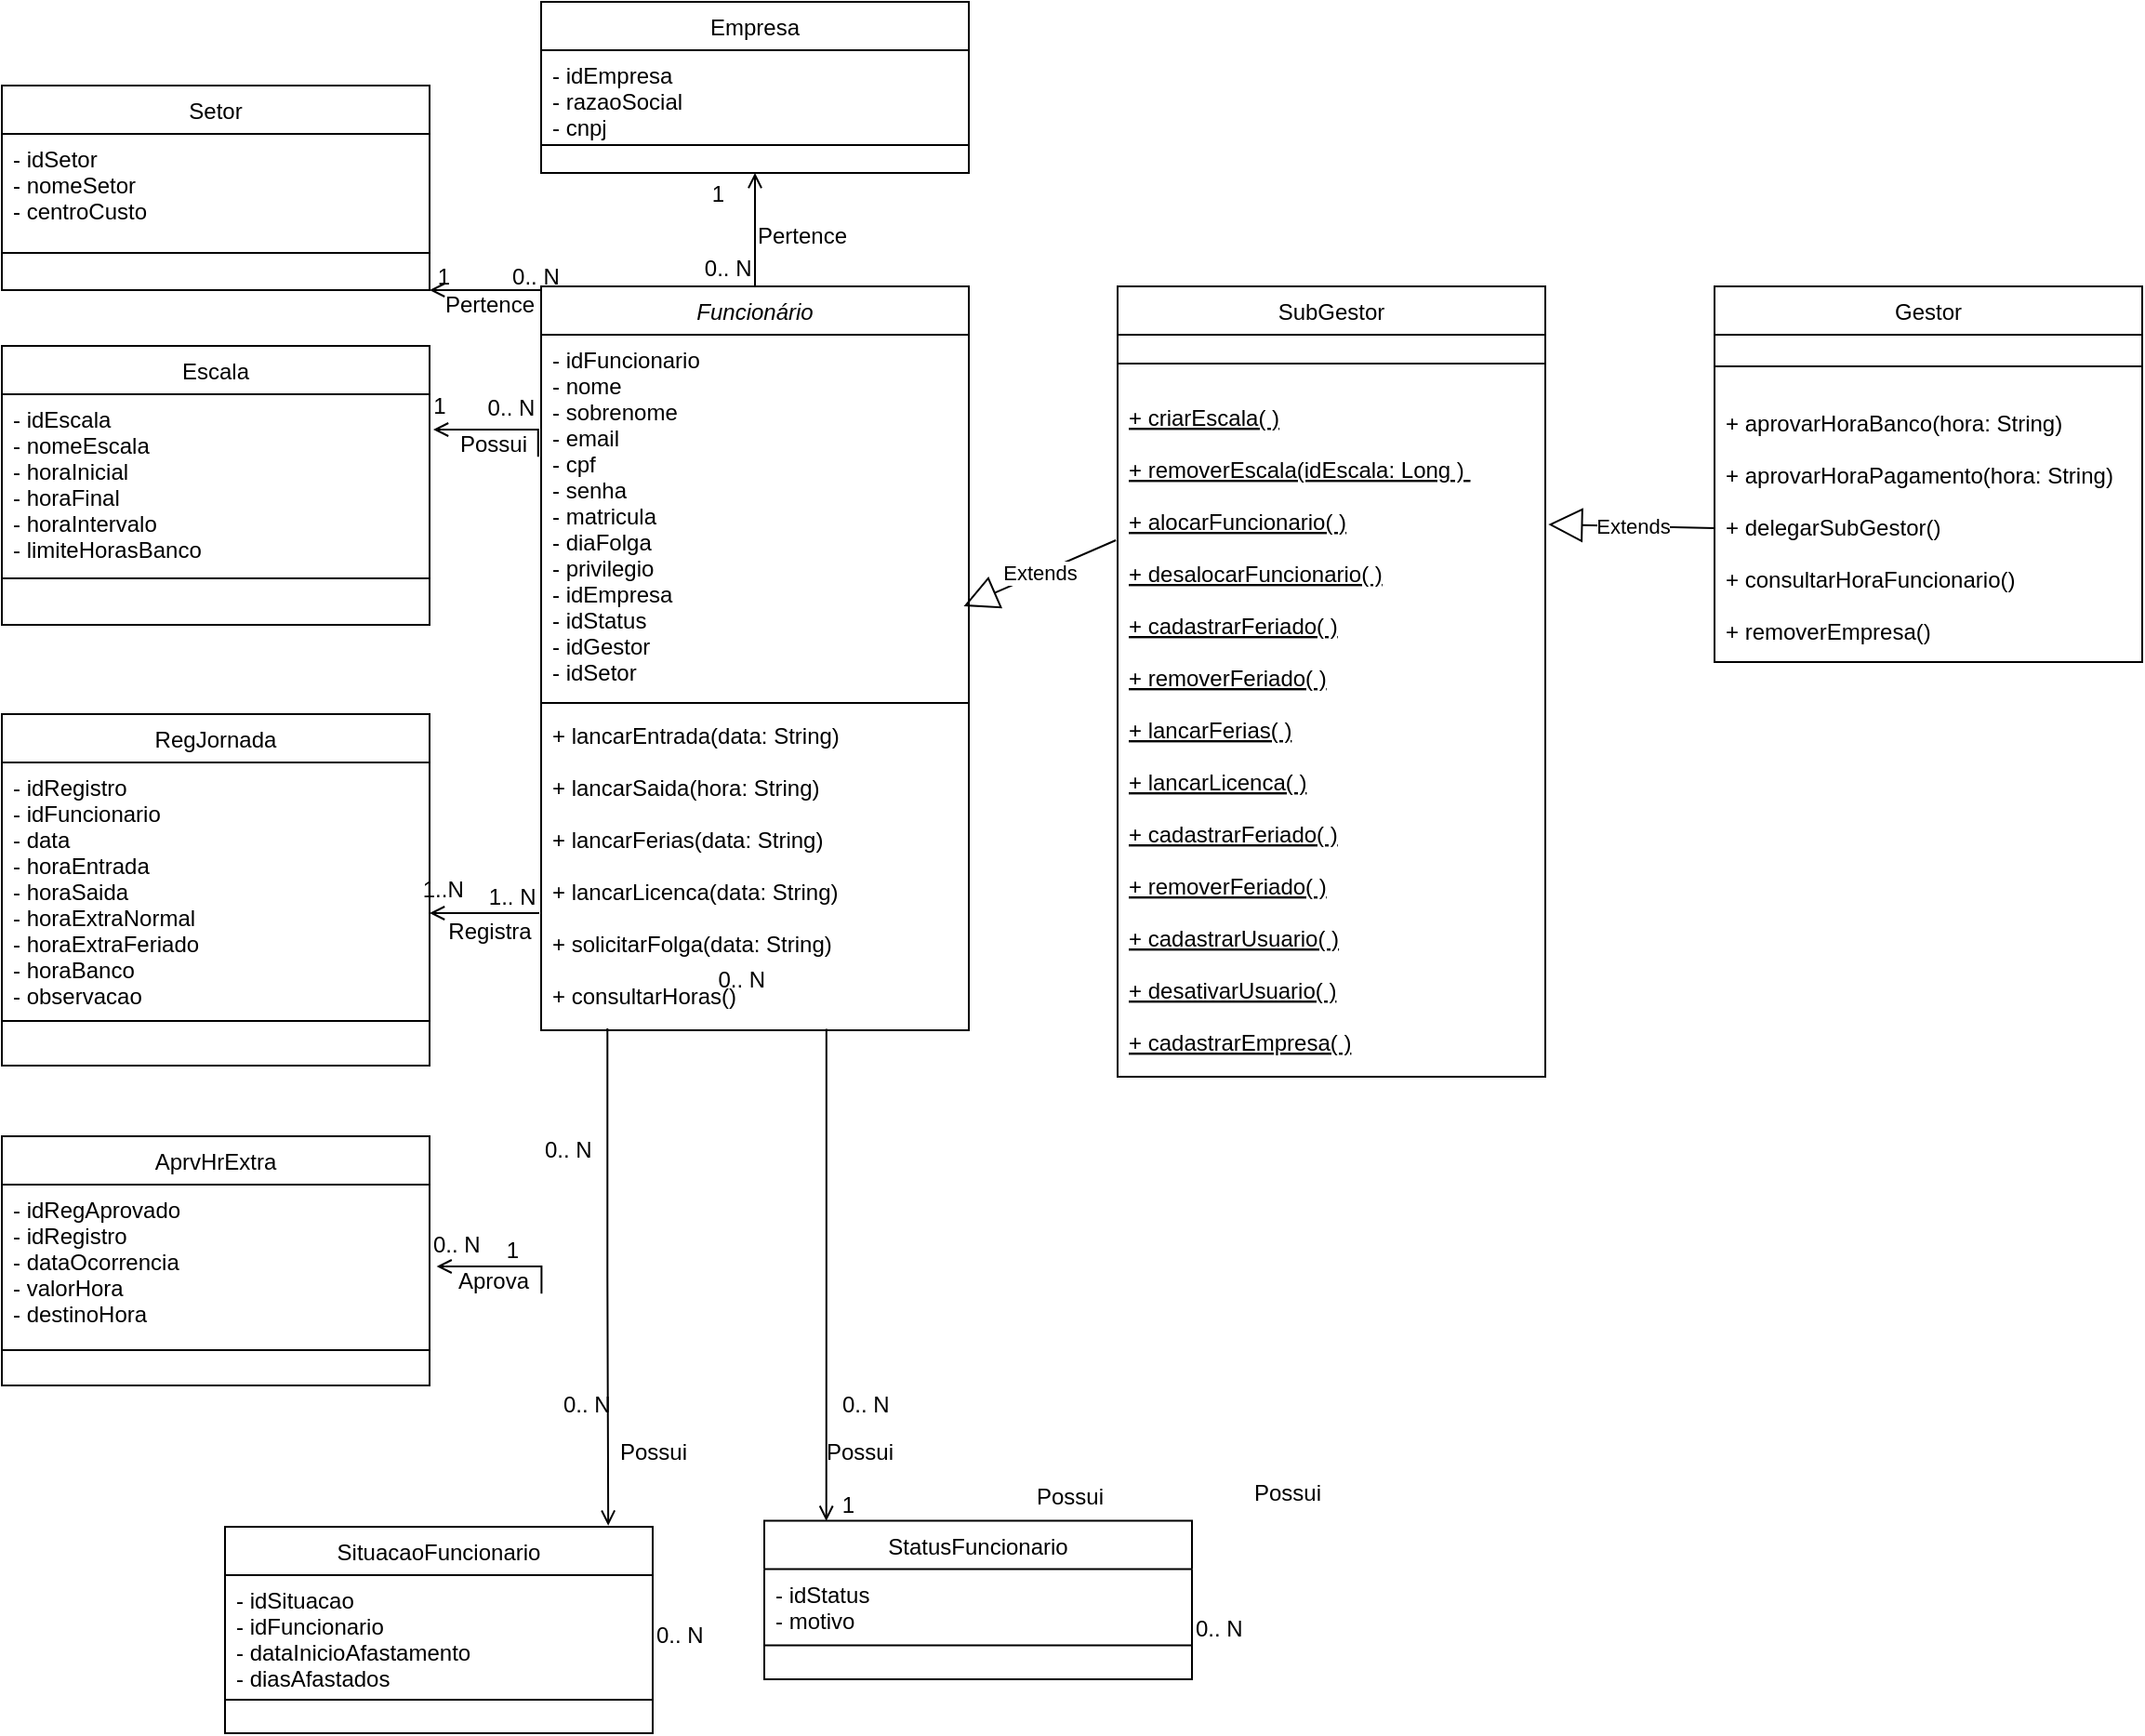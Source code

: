 <mxfile version="13.7.8" type="github">
  <diagram id="C5RBs43oDa-KdzZeNtuy" name="Page-1">
    <mxGraphModel dx="981" dy="548" grid="0" gridSize="10" guides="1" tooltips="1" connect="1" arrows="1" fold="1" page="0" pageScale="1" pageWidth="827" pageHeight="1169" math="0" shadow="0">
      <root>
        <mxCell id="WIyWlLk6GJQsqaUBKTNV-0" />
        <mxCell id="WIyWlLk6GJQsqaUBKTNV-1" parent="WIyWlLk6GJQsqaUBKTNV-0" />
        <mxCell id="zkfFHV4jXpPFQw0GAbJ--26" value="" style="endArrow=open;shadow=0;strokeWidth=1;rounded=0;endFill=1;edgeStyle=elbowEdgeStyle;elbow=vertical;entryX=0.5;entryY=1;entryDx=0;entryDy=0;exitX=0.5;exitY=0;exitDx=0;exitDy=0;" parent="WIyWlLk6GJQsqaUBKTNV-1" source="zkfFHV4jXpPFQw0GAbJ--0" target="zkfFHV4jXpPFQw0GAbJ--17" edge="1">
          <mxGeometry x="0.5" y="41" relative="1" as="geometry">
            <mxPoint x="495" y="210" as="sourcePoint" />
            <mxPoint x="344" y="266" as="targetPoint" />
            <mxPoint x="-40" y="32" as="offset" />
            <Array as="points">
              <mxPoint x="495" y="190" />
              <mxPoint x="394" y="266" />
              <mxPoint x="424" y="183" />
            </Array>
          </mxGeometry>
        </mxCell>
        <mxCell id="zkfFHV4jXpPFQw0GAbJ--27" value="0.. N" style="resizable=0;align=left;verticalAlign=bottom;labelBackgroundColor=none;fontSize=12;" parent="zkfFHV4jXpPFQw0GAbJ--26" connectable="0" vertex="1">
          <mxGeometry x="-1" relative="1" as="geometry">
            <mxPoint x="-29.08" y="-1.03" as="offset" />
          </mxGeometry>
        </mxCell>
        <mxCell id="zkfFHV4jXpPFQw0GAbJ--28" value="1" style="resizable=0;align=right;verticalAlign=bottom;labelBackgroundColor=none;fontSize=12;" parent="zkfFHV4jXpPFQw0GAbJ--26" connectable="0" vertex="1">
          <mxGeometry x="1" relative="1" as="geometry">
            <mxPoint x="-15.0" y="19.86" as="offset" />
          </mxGeometry>
        </mxCell>
        <mxCell id="zkfFHV4jXpPFQw0GAbJ--29" value="Pertence&lt;br&gt;" style="text;html=1;resizable=0;points=[];;align=center;verticalAlign=middle;labelBackgroundColor=none;rounded=0;shadow=0;strokeWidth=1;fontSize=12;" parent="zkfFHV4jXpPFQw0GAbJ--26" vertex="1" connectable="0">
          <mxGeometry x="0.5" y="49" relative="1" as="geometry">
            <mxPoint x="74" y="19" as="offset" />
          </mxGeometry>
        </mxCell>
        <mxCell id="zkfFHV4jXpPFQw0GAbJ--0" value="Funcionário" style="swimlane;fontStyle=2;align=center;verticalAlign=top;childLayout=stackLayout;horizontal=1;startSize=26;horizontalStack=0;resizeParent=1;resizeLast=0;collapsible=1;marginBottom=0;rounded=0;shadow=0;strokeWidth=1;" parent="WIyWlLk6GJQsqaUBKTNV-1" vertex="1">
          <mxGeometry x="380" y="213" width="230" height="400" as="geometry">
            <mxRectangle x="230" y="140" width="160" height="26" as="alternateBounds" />
          </mxGeometry>
        </mxCell>
        <mxCell id="2-5WKOr7f_3vayHZ0w4X-16" value="- idFuncionario&#xa;- nome&#xa;- sobrenome&#xa;- email&#xa;- cpf&#xa;- senha&#xa;- matricula&#xa;- diaFolga&#xa;- privilegio&#xa;- idEmpresa&#xa;- idStatus&#xa;- idGestor&#xa;- idSetor&#xa;" style="text;align=left;verticalAlign=top;spacingLeft=4;spacingRight=4;overflow=hidden;rotatable=0;points=[[0,0.5],[1,0.5]];portConstraint=eastwest;" parent="zkfFHV4jXpPFQw0GAbJ--0" vertex="1">
          <mxGeometry y="26" width="230" height="194" as="geometry" />
        </mxCell>
        <mxCell id="zkfFHV4jXpPFQw0GAbJ--4" value="" style="line;html=1;strokeWidth=1;align=left;verticalAlign=middle;spacingTop=-1;spacingLeft=3;spacingRight=3;rotatable=0;labelPosition=right;points=[];portConstraint=eastwest;" parent="zkfFHV4jXpPFQw0GAbJ--0" vertex="1">
          <mxGeometry y="220" width="230" height="8" as="geometry" />
        </mxCell>
        <mxCell id="YddT41KF9alLqwYgBNXJ-0" value="+ lancarEntrada(data: String)&#xa;&#xa;+ lancarSaida(hora: String)&#xa;&#xa;+ lancarFerias(data: String)&#xa;&#xa;+ lancarLicenca(data: String)&#xa;&#xa;+ solicitarFolga(data: String)&#xa;&#xa;+ consultarHoras()" style="text;align=left;verticalAlign=top;spacingLeft=4;spacingRight=4;overflow=hidden;rotatable=0;points=[[0,0.5],[1,0.5]];portConstraint=eastwest;fontStyle=0" parent="zkfFHV4jXpPFQw0GAbJ--0" vertex="1">
          <mxGeometry y="228" width="230" height="172" as="geometry" />
        </mxCell>
        <mxCell id="YddT41KF9alLqwYgBNXJ-9" value="0.. N" style="resizable=0;align=left;verticalAlign=bottom;labelBackgroundColor=none;fontSize=12;rotation=0;" parent="WIyWlLk6GJQsqaUBKTNV-1" connectable="0" vertex="1">
          <mxGeometry x="290" y="319.996" as="geometry">
            <mxPoint x="72.526" y="-103.619" as="offset" />
          </mxGeometry>
        </mxCell>
        <mxCell id="YddT41KF9alLqwYgBNXJ-10" value="1" style="resizable=0;align=right;verticalAlign=bottom;labelBackgroundColor=none;fontSize=12;rotation=0;" parent="WIyWlLk6GJQsqaUBKTNV-1" connectable="0" vertex="1">
          <mxGeometry x="290.004" y="260" as="geometry">
            <mxPoint x="42.49" y="-43.595" as="offset" />
          </mxGeometry>
        </mxCell>
        <mxCell id="zkfFHV4jXpPFQw0GAbJ--17" value="Empresa" style="swimlane;fontStyle=0;align=center;verticalAlign=top;childLayout=stackLayout;horizontal=1;startSize=26;horizontalStack=0;resizeParent=1;resizeLast=0;collapsible=1;marginBottom=0;rounded=0;shadow=0;strokeWidth=1;" parent="WIyWlLk6GJQsqaUBKTNV-1" vertex="1">
          <mxGeometry x="380" y="60" width="230" height="92" as="geometry">
            <mxRectangle x="550" y="140" width="160" height="26" as="alternateBounds" />
          </mxGeometry>
        </mxCell>
        <mxCell id="zkfFHV4jXpPFQw0GAbJ--18" value="- idEmpresa&#xa;- razaoSocial&#xa;- cnpj" style="text;align=left;verticalAlign=top;spacingLeft=4;spacingRight=4;overflow=hidden;rotatable=0;points=[[0,0.5],[1,0.5]];portConstraint=eastwest;" parent="zkfFHV4jXpPFQw0GAbJ--17" vertex="1">
          <mxGeometry y="26" width="230" height="46" as="geometry" />
        </mxCell>
        <mxCell id="zkfFHV4jXpPFQw0GAbJ--23" value="" style="line;html=1;strokeWidth=1;align=left;verticalAlign=middle;spacingTop=-1;spacingLeft=3;spacingRight=3;rotatable=0;labelPosition=right;points=[];portConstraint=eastwest;" parent="zkfFHV4jXpPFQw0GAbJ--17" vertex="1">
          <mxGeometry y="72" width="230" height="10" as="geometry" />
        </mxCell>
        <mxCell id="YddT41KF9alLqwYgBNXJ-11" value="Setor" style="swimlane;fontStyle=0;align=center;verticalAlign=top;childLayout=stackLayout;horizontal=1;startSize=26;horizontalStack=0;resizeParent=1;resizeLast=0;collapsible=1;marginBottom=0;rounded=0;shadow=0;strokeWidth=1;" parent="WIyWlLk6GJQsqaUBKTNV-1" vertex="1">
          <mxGeometry x="90" y="105" width="230" height="110" as="geometry">
            <mxRectangle x="550" y="140" width="160" height="26" as="alternateBounds" />
          </mxGeometry>
        </mxCell>
        <mxCell id="YddT41KF9alLqwYgBNXJ-12" value="- idSetor&#xa;- nomeSetor&#xa;- centroCusto" style="text;align=left;verticalAlign=top;spacingLeft=4;spacingRight=4;overflow=hidden;rotatable=0;points=[[0,0.5],[1,0.5]];portConstraint=eastwest;" parent="YddT41KF9alLqwYgBNXJ-11" vertex="1">
          <mxGeometry y="26" width="230" height="54" as="geometry" />
        </mxCell>
        <mxCell id="YddT41KF9alLqwYgBNXJ-13" value="" style="line;html=1;strokeWidth=1;align=left;verticalAlign=middle;spacingTop=-1;spacingLeft=3;spacingRight=3;rotatable=0;labelPosition=right;points=[];portConstraint=eastwest;" parent="YddT41KF9alLqwYgBNXJ-11" vertex="1">
          <mxGeometry y="80" width="230" height="20" as="geometry" />
        </mxCell>
        <mxCell id="2-5WKOr7f_3vayHZ0w4X-1" value="Escala" style="swimlane;fontStyle=0;align=center;verticalAlign=top;childLayout=stackLayout;horizontal=1;startSize=26;horizontalStack=0;resizeParent=1;resizeLast=0;collapsible=1;marginBottom=0;rounded=0;shadow=0;strokeWidth=1;" parent="WIyWlLk6GJQsqaUBKTNV-1" vertex="1">
          <mxGeometry x="90" y="245" width="230" height="150" as="geometry">
            <mxRectangle x="550" y="140" width="160" height="26" as="alternateBounds" />
          </mxGeometry>
        </mxCell>
        <mxCell id="2-5WKOr7f_3vayHZ0w4X-2" value="- idEscala&#xa;- nomeEscala&#xa;- horaInicial&#xa;- horaFinal&#xa;- horaIntervalo&#xa;- limiteHorasBanco" style="text;align=left;verticalAlign=top;spacingLeft=4;spacingRight=4;overflow=hidden;rotatable=0;points=[[0,0.5],[1,0.5]];portConstraint=eastwest;" parent="2-5WKOr7f_3vayHZ0w4X-1" vertex="1">
          <mxGeometry y="26" width="230" height="94" as="geometry" />
        </mxCell>
        <mxCell id="2-5WKOr7f_3vayHZ0w4X-3" value="" style="line;html=1;strokeWidth=1;align=left;verticalAlign=middle;spacingTop=-1;spacingLeft=3;spacingRight=3;rotatable=0;labelPosition=right;points=[];portConstraint=eastwest;" parent="2-5WKOr7f_3vayHZ0w4X-1" vertex="1">
          <mxGeometry y="120" width="230" height="10" as="geometry" />
        </mxCell>
        <mxCell id="2-5WKOr7f_3vayHZ0w4X-20" value="Pertence&lt;br&gt;" style="text;html=1;resizable=0;points=[];;align=center;verticalAlign=middle;labelBackgroundColor=none;rounded=0;shadow=0;strokeWidth=1;fontSize=12;" parent="WIyWlLk6GJQsqaUBKTNV-1" vertex="1" connectable="0">
          <mxGeometry x="352" y="223" as="geometry" />
        </mxCell>
        <mxCell id="2-5WKOr7f_3vayHZ0w4X-21" value="Possui&lt;br&gt;" style="text;html=1;resizable=0;points=[];;align=center;verticalAlign=middle;labelBackgroundColor=none;rounded=0;shadow=0;strokeWidth=1;fontSize=12;" parent="WIyWlLk6GJQsqaUBKTNV-1" vertex="1" connectable="0">
          <mxGeometry x="352" y="260" as="geometry">
            <mxPoint x="2" y="38" as="offset" />
          </mxGeometry>
        </mxCell>
        <mxCell id="2-5WKOr7f_3vayHZ0w4X-22" value="" style="endArrow=open;shadow=0;strokeWidth=1;rounded=0;endFill=1;edgeStyle=elbowEdgeStyle;elbow=vertical;exitX=-0.007;exitY=0.338;exitDx=0;exitDy=0;exitPerimeter=0;" parent="WIyWlLk6GJQsqaUBKTNV-1" source="2-5WKOr7f_3vayHZ0w4X-16" edge="1">
          <mxGeometry x="0.5" y="41" relative="1" as="geometry">
            <mxPoint x="350" y="283.0" as="sourcePoint" />
            <mxPoint x="322" y="290" as="targetPoint" />
            <mxPoint x="-40" y="32" as="offset" />
            <Array as="points">
              <mxPoint x="350" y="290" />
              <mxPoint x="249" y="336" />
              <mxPoint x="279" y="253" />
            </Array>
          </mxGeometry>
        </mxCell>
        <mxCell id="2-5WKOr7f_3vayHZ0w4X-23" value="0.. N" style="resizable=0;align=left;verticalAlign=bottom;labelBackgroundColor=none;fontSize=12;" parent="2-5WKOr7f_3vayHZ0w4X-22" connectable="0" vertex="1">
          <mxGeometry x="-1" relative="1" as="geometry">
            <mxPoint x="-29.08" y="-17.8" as="offset" />
          </mxGeometry>
        </mxCell>
        <mxCell id="2-5WKOr7f_3vayHZ0w4X-24" value="1" style="resizable=0;align=right;verticalAlign=bottom;labelBackgroundColor=none;fontSize=12;" parent="2-5WKOr7f_3vayHZ0w4X-22" connectable="0" vertex="1">
          <mxGeometry x="1" relative="1" as="geometry">
            <mxPoint x="8.39" y="-3.81" as="offset" />
          </mxGeometry>
        </mxCell>
        <mxCell id="2-5WKOr7f_3vayHZ0w4X-26" value="" style="endArrow=open;shadow=0;strokeWidth=1;rounded=0;endFill=1;edgeStyle=elbowEdgeStyle;elbow=vertical;entryX=1;entryY=1;entryDx=0;entryDy=0;exitX=0;exitY=0;exitDx=0;exitDy=0;" parent="WIyWlLk6GJQsqaUBKTNV-1" source="zkfFHV4jXpPFQw0GAbJ--0" target="YddT41KF9alLqwYgBNXJ-11" edge="1">
          <mxGeometry x="0.5" y="41" relative="1" as="geometry">
            <mxPoint x="370" y="203.0" as="sourcePoint" />
            <mxPoint x="370" y="160" as="targetPoint" />
            <mxPoint x="-40" y="32" as="offset" />
            <Array as="points">
              <mxPoint x="350" y="215" />
              <mxPoint x="269" y="256" />
              <mxPoint x="299" y="173" />
            </Array>
          </mxGeometry>
        </mxCell>
        <mxCell id="2-5WKOr7f_3vayHZ0w4X-34" value="Extends" style="endArrow=block;endSize=16;endFill=0;html=1;entryX=0.988;entryY=0;entryDx=0;entryDy=0;entryPerimeter=0;exitX=-0.004;exitY=0.216;exitDx=0;exitDy=0;exitPerimeter=0;" parent="WIyWlLk6GJQsqaUBKTNV-1" source="YddT41KF9alLqwYgBNXJ-1" edge="1">
          <mxGeometry width="160" relative="1" as="geometry">
            <mxPoint x="683" y="385" as="sourcePoint" />
            <mxPoint x="607.24" y="385" as="targetPoint" />
          </mxGeometry>
        </mxCell>
        <mxCell id="2-5WKOr7f_3vayHZ0w4X-35" value="Extends" style="endArrow=block;endSize=16;endFill=0;html=1;entryX=1.007;entryY=0.193;entryDx=0;entryDy=0;entryPerimeter=0;exitX=0;exitY=0.5;exitDx=0;exitDy=0;" parent="WIyWlLk6GJQsqaUBKTNV-1" source="YddT41KF9alLqwYgBNXJ-8" target="YddT41KF9alLqwYgBNXJ-1" edge="1">
          <mxGeometry width="160" relative="1" as="geometry">
            <mxPoint x="650" y="530" as="sourcePoint" />
            <mxPoint x="617.24" y="395" as="targetPoint" />
          </mxGeometry>
        </mxCell>
        <mxCell id="zkfFHV4jXpPFQw0GAbJ--13" value="Gestor&#xa;" style="swimlane;fontStyle=0;align=center;verticalAlign=top;childLayout=stackLayout;horizontal=1;startSize=26;horizontalStack=0;resizeParent=1;resizeLast=0;collapsible=1;marginBottom=0;rounded=0;shadow=0;strokeWidth=1;" parent="WIyWlLk6GJQsqaUBKTNV-1" vertex="1">
          <mxGeometry x="1011" y="213" width="230" height="202" as="geometry">
            <mxRectangle x="340" y="380" width="170" height="26" as="alternateBounds" />
          </mxGeometry>
        </mxCell>
        <mxCell id="zkfFHV4jXpPFQw0GAbJ--15" value="" style="line;html=1;strokeWidth=1;align=left;verticalAlign=middle;spacingTop=-1;spacingLeft=3;spacingRight=3;rotatable=0;labelPosition=right;points=[];portConstraint=eastwest;" parent="zkfFHV4jXpPFQw0GAbJ--13" vertex="1">
          <mxGeometry y="26" width="230" height="34" as="geometry" />
        </mxCell>
        <mxCell id="YddT41KF9alLqwYgBNXJ-8" value="+ aprovarHoraBanco(hora: String)&#xa;&#xa;+ aprovarHoraPagamento(hora: String)&#xa;&#xa;+ delegarSubGestor()&#xa;&#xa;+ consultarHoraFuncionario()&#xa;&#xa;+ removerEmpresa()&#xa;" style="text;align=left;verticalAlign=top;spacingLeft=4;spacingRight=4;overflow=hidden;rotatable=0;points=[[0,0.5],[1,0.5]];portConstraint=eastwest;fontStyle=0" parent="zkfFHV4jXpPFQw0GAbJ--13" vertex="1">
          <mxGeometry y="60" width="230" height="140" as="geometry" />
        </mxCell>
        <mxCell id="zkfFHV4jXpPFQw0GAbJ--6" value="SubGestor" style="swimlane;fontStyle=0;align=center;verticalAlign=top;childLayout=stackLayout;horizontal=1;startSize=26;horizontalStack=0;resizeParent=1;resizeLast=0;collapsible=1;marginBottom=0;rounded=0;shadow=0;strokeWidth=1;" parent="WIyWlLk6GJQsqaUBKTNV-1" vertex="1">
          <mxGeometry x="690" y="213" width="230" height="425" as="geometry">
            <mxRectangle x="130" y="380" width="160" height="26" as="alternateBounds" />
          </mxGeometry>
        </mxCell>
        <mxCell id="zkfFHV4jXpPFQw0GAbJ--9" value="" style="line;html=1;strokeWidth=1;align=left;verticalAlign=middle;spacingTop=-1;spacingLeft=3;spacingRight=3;rotatable=0;labelPosition=right;points=[];portConstraint=eastwest;" parent="zkfFHV4jXpPFQw0GAbJ--6" vertex="1">
          <mxGeometry y="26" width="230" height="31" as="geometry" />
        </mxCell>
        <mxCell id="YddT41KF9alLqwYgBNXJ-1" value="+ criarEscala( )&#xa;&#xa;+ removerEscala(idEscala: Long ) &#xa;&#xa;+ alocarFuncionario( )&#xa;&#xa;+ desalocarFuncionario( )&#xa;&#xa;+ cadastrarFeriado( )&#xa;&#xa;+ removerFeriado( )&#xa;&#xa;+ lancarFerias( )&#xa;&#xa;+ lancarLicenca( )&#xa;&#xa;+ cadastrarFeriado( )&#xa;&#xa;+ removerFeriado( )&#xa;&#xa;+ cadastrarUsuario( )&#xa;&#xa;+ desativarUsuario( )&#xa;&#xa;+ cadastrarEmpresa( )&#xa;&#xa;" style="text;align=left;verticalAlign=top;spacingLeft=4;spacingRight=4;overflow=hidden;rotatable=0;points=[[0,0.5],[1,0.5]];portConstraint=eastwest;fontStyle=4" parent="zkfFHV4jXpPFQw0GAbJ--6" vertex="1">
          <mxGeometry y="57" width="230" height="368" as="geometry" />
        </mxCell>
        <mxCell id="2-5WKOr7f_3vayHZ0w4X-7" value="RegJornada" style="swimlane;fontStyle=0;align=center;verticalAlign=top;childLayout=stackLayout;horizontal=1;startSize=26;horizontalStack=0;resizeParent=1;resizeLast=0;collapsible=1;marginBottom=0;rounded=0;shadow=0;strokeWidth=1;" parent="WIyWlLk6GJQsqaUBKTNV-1" vertex="1">
          <mxGeometry x="90" y="443" width="230" height="189" as="geometry">
            <mxRectangle x="550" y="140" width="160" height="26" as="alternateBounds" />
          </mxGeometry>
        </mxCell>
        <mxCell id="2-5WKOr7f_3vayHZ0w4X-8" value="- idRegistro&#xa;- idFuncionario&#xa;- data&#xa;- horaEntrada&#xa;- horaSaida&#xa;- horaExtraNormal&#xa;- horaExtraFeriado&#xa;- horaBanco&#xa;- observacao" style="text;align=left;verticalAlign=top;spacingLeft=4;spacingRight=4;overflow=hidden;rotatable=0;points=[[0,0.5],[1,0.5]];portConstraint=eastwest;" parent="2-5WKOr7f_3vayHZ0w4X-7" vertex="1">
          <mxGeometry y="26" width="230" height="134" as="geometry" />
        </mxCell>
        <mxCell id="2-5WKOr7f_3vayHZ0w4X-9" value="" style="line;html=1;strokeWidth=1;align=left;verticalAlign=middle;spacingTop=-1;spacingLeft=3;spacingRight=3;rotatable=0;labelPosition=right;points=[];portConstraint=eastwest;" parent="2-5WKOr7f_3vayHZ0w4X-7" vertex="1">
          <mxGeometry y="160" width="230" height="10" as="geometry" />
        </mxCell>
        <mxCell id="2-5WKOr7f_3vayHZ0w4X-36" value="" style="endArrow=open;shadow=0;strokeWidth=1;rounded=0;endFill=1;edgeStyle=elbowEdgeStyle;elbow=vertical;" parent="WIyWlLk6GJQsqaUBKTNV-1" edge="1">
          <mxGeometry x="0.5" y="41" relative="1" as="geometry">
            <mxPoint x="379" y="550" as="sourcePoint" />
            <mxPoint x="320" y="550" as="targetPoint" />
            <mxPoint x="-40" y="32" as="offset" />
            <Array as="points">
              <mxPoint x="348" y="550" />
              <mxPoint x="247" y="596" />
              <mxPoint x="277" y="513" />
            </Array>
          </mxGeometry>
        </mxCell>
        <mxCell id="2-5WKOr7f_3vayHZ0w4X-37" value="1.. N" style="resizable=0;align=left;verticalAlign=bottom;labelBackgroundColor=none;fontSize=12;" parent="2-5WKOr7f_3vayHZ0w4X-36" connectable="0" vertex="1">
          <mxGeometry x="-1" relative="1" as="geometry">
            <mxPoint x="-29.08" as="offset" />
          </mxGeometry>
        </mxCell>
        <mxCell id="2-5WKOr7f_3vayHZ0w4X-38" value="1..N&#xa;" style="resizable=0;align=right;verticalAlign=bottom;labelBackgroundColor=none;fontSize=12;" parent="2-5WKOr7f_3vayHZ0w4X-36" connectable="0" vertex="1">
          <mxGeometry x="1" relative="1" as="geometry">
            <mxPoint x="19.86" y="10.0" as="offset" />
          </mxGeometry>
        </mxCell>
        <mxCell id="2-5WKOr7f_3vayHZ0w4X-40" value="Registra" style="text;html=1;resizable=0;points=[];;align=center;verticalAlign=middle;labelBackgroundColor=none;rounded=0;shadow=0;strokeWidth=1;fontSize=12;" parent="WIyWlLk6GJQsqaUBKTNV-1" vertex="1" connectable="0">
          <mxGeometry x="352" y="560" as="geometry" />
        </mxCell>
        <mxCell id="2-5WKOr7f_3vayHZ0w4X-41" value="AprvHrExtra" style="swimlane;fontStyle=0;align=center;verticalAlign=top;childLayout=stackLayout;horizontal=1;startSize=26;horizontalStack=0;resizeParent=1;resizeLast=0;collapsible=1;marginBottom=0;rounded=0;shadow=0;strokeWidth=1;" parent="WIyWlLk6GJQsqaUBKTNV-1" vertex="1">
          <mxGeometry x="90" y="670" width="230" height="134" as="geometry">
            <mxRectangle x="550" y="140" width="160" height="26" as="alternateBounds" />
          </mxGeometry>
        </mxCell>
        <mxCell id="2-5WKOr7f_3vayHZ0w4X-42" value="- idRegAprovado&#xa;- idRegistro&#xa;- dataOcorrencia&#xa;- valorHora&#xa;- destinoHora" style="text;align=left;verticalAlign=top;spacingLeft=4;spacingRight=4;overflow=hidden;rotatable=0;points=[[0,0.5],[1,0.5]];portConstraint=eastwest;" parent="2-5WKOr7f_3vayHZ0w4X-41" vertex="1">
          <mxGeometry y="26" width="230" height="84" as="geometry" />
        </mxCell>
        <mxCell id="2-5WKOr7f_3vayHZ0w4X-43" value="" style="line;html=1;strokeWidth=1;align=left;verticalAlign=middle;spacingTop=-1;spacingLeft=3;spacingRight=3;rotatable=0;labelPosition=right;points=[];portConstraint=eastwest;" parent="2-5WKOr7f_3vayHZ0w4X-41" vertex="1">
          <mxGeometry y="110" width="230" height="10" as="geometry" />
        </mxCell>
        <mxCell id="2-5WKOr7f_3vayHZ0w4X-47" value="" style="endArrow=open;shadow=0;strokeWidth=1;rounded=0;endFill=1;edgeStyle=elbowEdgeStyle;elbow=vertical;exitX=-0.007;exitY=0.338;exitDx=0;exitDy=0;exitPerimeter=0;" parent="WIyWlLk6GJQsqaUBKTNV-1" edge="1">
          <mxGeometry x="0.5" y="41" relative="1" as="geometry">
            <mxPoint x="380.2" y="754.572" as="sourcePoint" />
            <mxPoint x="323.81" y="740" as="targetPoint" />
            <mxPoint x="-40" y="32" as="offset" />
            <Array as="points">
              <mxPoint x="351.81" y="740" />
              <mxPoint x="250.81" y="786" />
              <mxPoint x="280.81" y="703" />
            </Array>
          </mxGeometry>
        </mxCell>
        <mxCell id="2-5WKOr7f_3vayHZ0w4X-48" value="0.. N" style="resizable=0;align=left;verticalAlign=bottom;labelBackgroundColor=none;fontSize=12;" parent="2-5WKOr7f_3vayHZ0w4X-47" connectable="0" vertex="1">
          <mxGeometry x="-1" relative="1" as="geometry">
            <mxPoint x="-60.2" y="-17.8" as="offset" />
          </mxGeometry>
        </mxCell>
        <mxCell id="2-5WKOr7f_3vayHZ0w4X-49" value="1" style="resizable=0;align=right;verticalAlign=bottom;labelBackgroundColor=none;fontSize=12;" parent="2-5WKOr7f_3vayHZ0w4X-47" connectable="0" vertex="1">
          <mxGeometry x="1" relative="1" as="geometry">
            <mxPoint x="45.82" as="offset" />
          </mxGeometry>
        </mxCell>
        <mxCell id="2-5WKOr7f_3vayHZ0w4X-50" value="Possui&lt;br&gt;" style="text;html=1;resizable=0;points=[];;align=center;verticalAlign=middle;labelBackgroundColor=none;rounded=0;shadow=0;strokeWidth=1;fontSize=12;" parent="2-5WKOr7f_3vayHZ0w4X-47" vertex="1" connectable="0">
          <mxGeometry x="0.5" y="49" relative="1" as="geometry">
            <mxPoint x="208.56" y="51" as="offset" />
          </mxGeometry>
        </mxCell>
        <mxCell id="2-5WKOr7f_3vayHZ0w4X-51" value="Aprova" style="text;html=1;resizable=0;points=[];;align=center;verticalAlign=middle;labelBackgroundColor=none;rounded=0;shadow=0;strokeWidth=1;fontSize=12;" parent="WIyWlLk6GJQsqaUBKTNV-1" vertex="1" connectable="0">
          <mxGeometry x="376" y="539.5" as="geometry">
            <mxPoint x="-22" y="208" as="offset" />
          </mxGeometry>
        </mxCell>
        <mxCell id="2-5WKOr7f_3vayHZ0w4X-55" value="0.. N" style="resizable=0;align=left;verticalAlign=bottom;labelBackgroundColor=none;fontSize=12;" parent="WIyWlLk6GJQsqaUBKTNV-1" connectable="0" vertex="1">
          <mxGeometry x="440.0" y="946.772" as="geometry" />
        </mxCell>
        <mxCell id="2-5WKOr7f_3vayHZ0w4X-52" value="SituacaoFuncionario" style="swimlane;fontStyle=0;align=center;verticalAlign=top;childLayout=stackLayout;horizontal=1;startSize=26;horizontalStack=0;resizeParent=1;resizeLast=0;collapsible=1;marginBottom=0;rounded=0;shadow=0;strokeWidth=1;" parent="WIyWlLk6GJQsqaUBKTNV-1" vertex="1">
          <mxGeometry x="210" y="880" width="230" height="111" as="geometry">
            <mxRectangle x="550" y="140" width="160" height="26" as="alternateBounds" />
          </mxGeometry>
        </mxCell>
        <mxCell id="2-5WKOr7f_3vayHZ0w4X-53" value="- idSituacao&#xa;- idFuncionario&#xa;- dataInicioAfastamento&#xa;- diasAfastados" style="text;align=left;verticalAlign=top;spacingLeft=4;spacingRight=4;overflow=hidden;rotatable=0;points=[[0,0.5],[1,0.5]];portConstraint=eastwest;" parent="2-5WKOr7f_3vayHZ0w4X-52" vertex="1">
          <mxGeometry y="26" width="230" height="62" as="geometry" />
        </mxCell>
        <mxCell id="2-5WKOr7f_3vayHZ0w4X-54" value="" style="line;html=1;strokeWidth=1;align=left;verticalAlign=middle;spacingTop=-1;spacingLeft=3;spacingRight=3;rotatable=0;labelPosition=right;points=[];portConstraint=eastwest;" parent="2-5WKOr7f_3vayHZ0w4X-52" vertex="1">
          <mxGeometry y="88" width="230" height="10" as="geometry" />
        </mxCell>
        <mxCell id="2-5WKOr7f_3vayHZ0w4X-59" value="0.. N" style="resizable=0;align=left;verticalAlign=bottom;labelBackgroundColor=none;fontSize=12;" parent="WIyWlLk6GJQsqaUBKTNV-1" connectable="0" vertex="1">
          <mxGeometry x="730.0" y="943.542" as="geometry" />
        </mxCell>
        <mxCell id="2-5WKOr7f_3vayHZ0w4X-56" value="StatusFuncionario&#xa;" style="swimlane;fontStyle=0;align=center;verticalAlign=top;childLayout=stackLayout;horizontal=1;startSize=26;horizontalStack=0;resizeParent=1;resizeLast=0;collapsible=1;marginBottom=0;rounded=0;shadow=0;strokeWidth=1;" parent="WIyWlLk6GJQsqaUBKTNV-1" vertex="1">
          <mxGeometry x="500" y="876.77" width="230" height="85.23" as="geometry">
            <mxRectangle x="550" y="140" width="160" height="26" as="alternateBounds" />
          </mxGeometry>
        </mxCell>
        <mxCell id="2-5WKOr7f_3vayHZ0w4X-57" value="- idStatus&#xa;- motivo" style="text;align=left;verticalAlign=top;spacingLeft=4;spacingRight=4;overflow=hidden;rotatable=0;points=[[0,0.5],[1,0.5]];portConstraint=eastwest;" parent="2-5WKOr7f_3vayHZ0w4X-56" vertex="1">
          <mxGeometry y="26" width="230" height="36" as="geometry" />
        </mxCell>
        <mxCell id="2-5WKOr7f_3vayHZ0w4X-58" value="" style="line;html=1;strokeWidth=1;align=left;verticalAlign=middle;spacingTop=-1;spacingLeft=3;spacingRight=3;rotatable=0;labelPosition=right;points=[];portConstraint=eastwest;" parent="2-5WKOr7f_3vayHZ0w4X-56" vertex="1">
          <mxGeometry y="62" width="230" height="10" as="geometry" />
        </mxCell>
        <mxCell id="2-5WKOr7f_3vayHZ0w4X-60" value="Possui&lt;br&gt;" style="text;html=1;resizable=0;points=[];;align=center;verticalAlign=middle;labelBackgroundColor=none;rounded=0;shadow=0;strokeWidth=1;fontSize=12;" parent="WIyWlLk6GJQsqaUBKTNV-1" vertex="1" connectable="0">
          <mxGeometry x="440.001" y="840" as="geometry" />
        </mxCell>
        <mxCell id="2-5WKOr7f_3vayHZ0w4X-64" value="" style="endArrow=open;shadow=0;strokeWidth=1;rounded=0;endFill=1;edgeStyle=elbowEdgeStyle;elbow=vertical;exitX=0.155;exitY=0.994;exitDx=0;exitDy=0;exitPerimeter=0;entryX=0.896;entryY=-0.006;entryDx=0;entryDy=0;entryPerimeter=0;" parent="WIyWlLk6GJQsqaUBKTNV-1" source="YddT41KF9alLqwYgBNXJ-0" target="2-5WKOr7f_3vayHZ0w4X-52" edge="1">
          <mxGeometry x="0.5" y="41" relative="1" as="geometry">
            <mxPoint x="424.01" y="810.784" as="sourcePoint" />
            <mxPoint x="415" y="879" as="targetPoint" />
            <mxPoint x="-40" y="32" as="offset" />
            <Array as="points" />
          </mxGeometry>
        </mxCell>
        <mxCell id="2-5WKOr7f_3vayHZ0w4X-65" value="0.. N" style="resizable=0;align=left;verticalAlign=bottom;labelBackgroundColor=none;fontSize=12;" parent="2-5WKOr7f_3vayHZ0w4X-64" connectable="0" vertex="1">
          <mxGeometry x="-1" relative="1" as="geometry">
            <mxPoint x="-35.65" y="74.03" as="offset" />
          </mxGeometry>
        </mxCell>
        <mxCell id="2-5WKOr7f_3vayHZ0w4X-67" value="Possui&lt;br&gt;" style="text;html=1;resizable=0;points=[];;align=center;verticalAlign=middle;labelBackgroundColor=none;rounded=0;shadow=0;strokeWidth=1;fontSize=12;" parent="2-5WKOr7f_3vayHZ0w4X-64" vertex="1" connectable="0">
          <mxGeometry x="0.5" y="49" relative="1" as="geometry">
            <mxPoint x="198.17" y="51" as="offset" />
          </mxGeometry>
        </mxCell>
        <mxCell id="2-5WKOr7f_3vayHZ0w4X-68" value="" style="endArrow=open;shadow=0;strokeWidth=1;rounded=0;endFill=1;edgeStyle=elbowEdgeStyle;elbow=vertical;entryX=0.145;entryY=0.001;entryDx=0;entryDy=0;entryPerimeter=0;exitX=0.667;exitY=0.996;exitDx=0;exitDy=0;exitPerimeter=0;" parent="WIyWlLk6GJQsqaUBKTNV-1" source="YddT41KF9alLqwYgBNXJ-0" target="2-5WKOr7f_3vayHZ0w4X-56" edge="1">
          <mxGeometry x="0.5" y="41" relative="1" as="geometry">
            <mxPoint x="460" y="830" as="sourcePoint" />
            <mxPoint x="430.91" y="891.12" as="targetPoint" />
            <mxPoint x="-40" y="32" as="offset" />
            <Array as="points" />
          </mxGeometry>
        </mxCell>
        <mxCell id="2-5WKOr7f_3vayHZ0w4X-69" value="0.. N" style="resizable=0;align=left;verticalAlign=bottom;labelBackgroundColor=none;fontSize=12;" parent="2-5WKOr7f_3vayHZ0w4X-68" connectable="0" vertex="1">
          <mxGeometry x="-1" relative="1" as="geometry">
            <mxPoint x="-60.2" y="-17.8" as="offset" />
          </mxGeometry>
        </mxCell>
        <mxCell id="2-5WKOr7f_3vayHZ0w4X-70" value="1" style="resizable=0;align=right;verticalAlign=bottom;labelBackgroundColor=none;fontSize=12;" parent="2-5WKOr7f_3vayHZ0w4X-68" connectable="0" vertex="1">
          <mxGeometry x="1" relative="1" as="geometry">
            <mxPoint x="16.65" as="offset" />
          </mxGeometry>
        </mxCell>
        <mxCell id="2-5WKOr7f_3vayHZ0w4X-71" value="Possui&lt;br&gt;" style="text;html=1;resizable=0;points=[];;align=center;verticalAlign=middle;labelBackgroundColor=none;rounded=0;shadow=0;strokeWidth=1;fontSize=12;" parent="2-5WKOr7f_3vayHZ0w4X-68" vertex="1" connectable="0">
          <mxGeometry x="0.5" y="49" relative="1" as="geometry">
            <mxPoint x="198.17" y="51" as="offset" />
          </mxGeometry>
        </mxCell>
        <mxCell id="2-5WKOr7f_3vayHZ0w4X-72" value="0.. N" style="resizable=0;align=left;verticalAlign=bottom;labelBackgroundColor=none;fontSize=12;" parent="WIyWlLk6GJQsqaUBKTNV-1" connectable="0" vertex="1">
          <mxGeometry x="390" y="822.998" as="geometry" />
        </mxCell>
        <mxCell id="2-5WKOr7f_3vayHZ0w4X-73" value="0.. N" style="resizable=0;align=left;verticalAlign=bottom;labelBackgroundColor=none;fontSize=12;" parent="WIyWlLk6GJQsqaUBKTNV-1" connectable="0" vertex="1">
          <mxGeometry x="540" y="822.998" as="geometry" />
        </mxCell>
      </root>
    </mxGraphModel>
  </diagram>
</mxfile>
